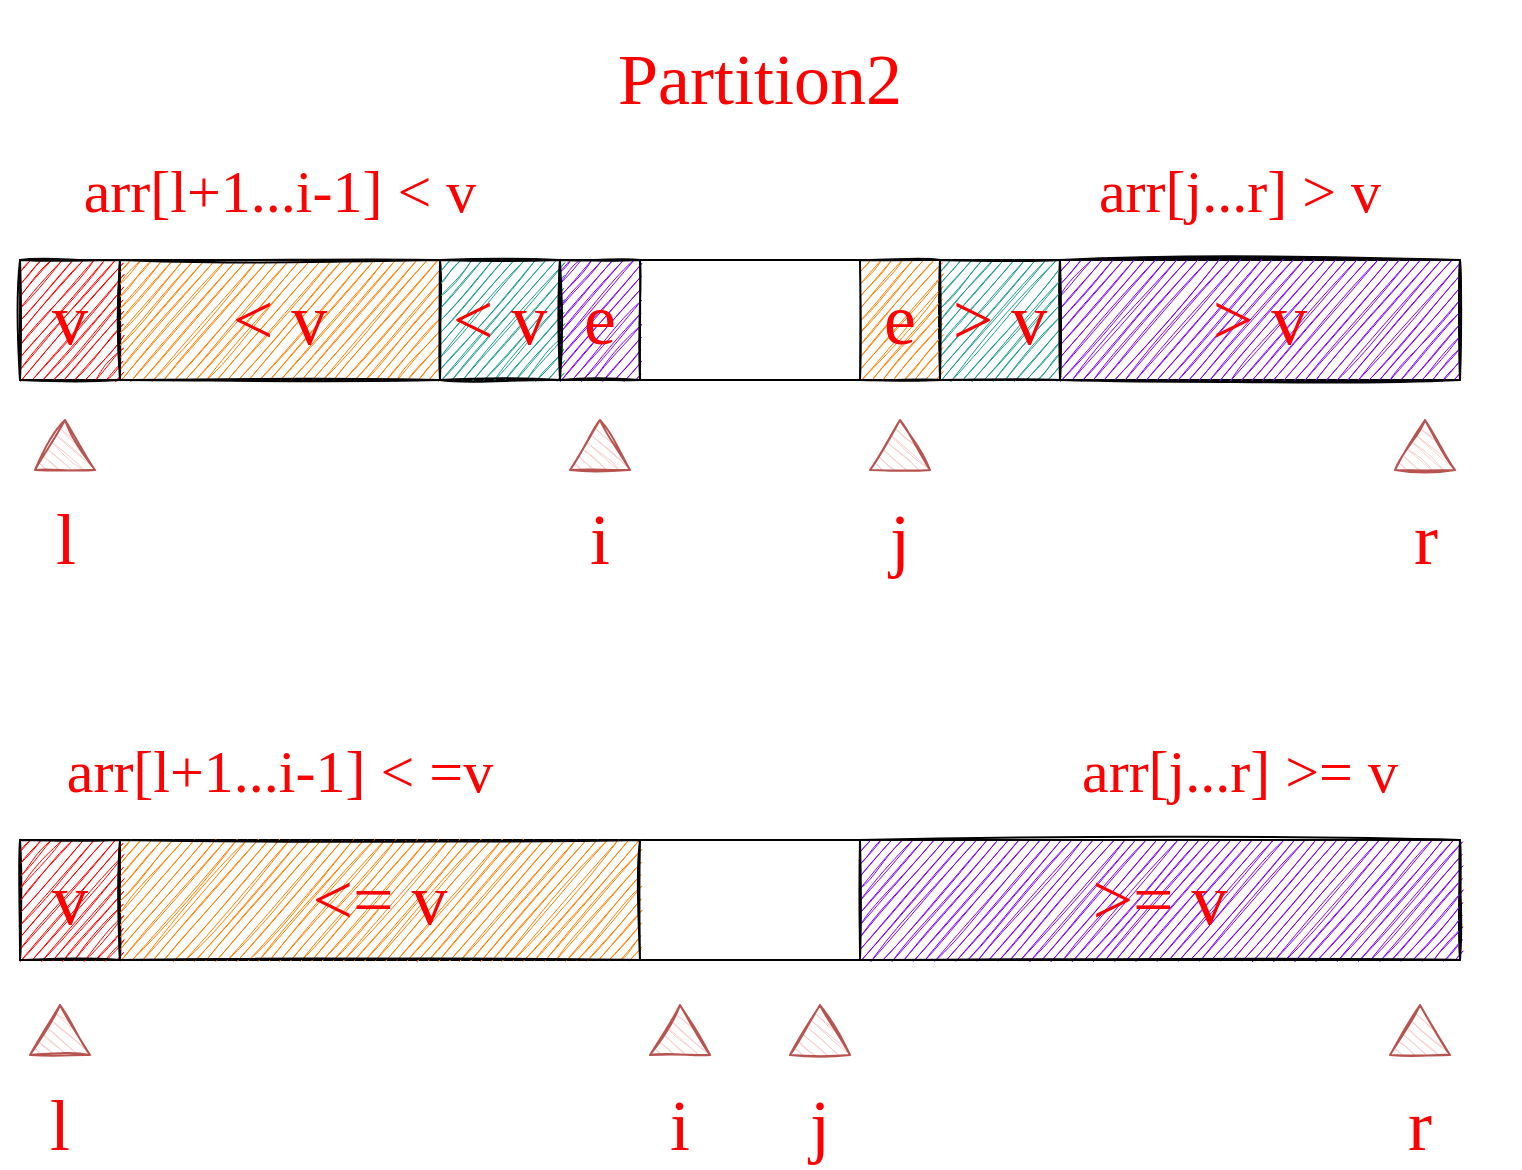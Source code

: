 <mxfile version="14.8.0" type="github">
  <diagram id="501Sf3aP--RDM6qiDaYh" name="Page-1">
    <mxGraphModel dx="1038" dy="547" grid="1" gridSize="10" guides="1" tooltips="1" connect="1" arrows="1" fold="1" page="1" pageScale="1" pageWidth="1169" pageHeight="827" math="0" shadow="0">
      <root>
        <mxCell id="0" />
        <mxCell id="1" parent="0" />
        <mxCell id="IUuoTyOH3FLaeKe2KzvL-1" value="" style="rounded=0;whiteSpace=wrap;html=1;sketch=1;" vertex="1" parent="1">
          <mxGeometry x="150" y="290" width="720" height="60" as="geometry" />
        </mxCell>
        <mxCell id="IUuoTyOH3FLaeKe2KzvL-2" value="Partition2" style="text;html=1;strokeColor=none;fillColor=none;align=center;verticalAlign=middle;whiteSpace=wrap;rounded=0;fontFamily=中国式手写风;fontSize=36;fontColor=#FF0000;sketch=1;" vertex="1" parent="1">
          <mxGeometry x="420" y="160" width="200" height="80" as="geometry" />
        </mxCell>
        <mxCell id="IUuoTyOH3FLaeKe2KzvL-3" value="v" style="rounded=0;whiteSpace=wrap;html=1;fontFamily=中国式手写风;fontSize=36;fontColor=#FF0000;fillColor=#FF0000;sketch=1;" vertex="1" parent="1">
          <mxGeometry x="150" y="290" width="50" height="60" as="geometry" />
        </mxCell>
        <mxCell id="IUuoTyOH3FLaeKe2KzvL-4" value="&amp;lt; v" style="rounded=0;whiteSpace=wrap;html=1;fontFamily=中国式手写风;fontSize=36;fontColor=#FF0000;fillColor=#FF8000;sketch=1;" vertex="1" parent="1">
          <mxGeometry x="200" y="290" width="160" height="60" as="geometry" />
        </mxCell>
        <mxCell id="IUuoTyOH3FLaeKe2KzvL-5" value="&amp;gt; v" style="rounded=0;whiteSpace=wrap;html=1;fontFamily=中国式手写风;fontSize=36;fontColor=#FF0000;fillColor=#7F00FF;sketch=1;" vertex="1" parent="1">
          <mxGeometry x="670" y="290" width="200" height="60" as="geometry" />
        </mxCell>
        <mxCell id="IUuoTyOH3FLaeKe2KzvL-6" value="arr[l+1...i-1] &amp;lt; v" style="text;html=1;strokeColor=none;fillColor=none;align=center;verticalAlign=middle;whiteSpace=wrap;rounded=0;fontFamily=中国式手写风;fontSize=30;fontColor=#FF0000;sketch=1;" vertex="1" parent="1">
          <mxGeometry x="140" y="220" width="280" height="70" as="geometry" />
        </mxCell>
        <mxCell id="IUuoTyOH3FLaeKe2KzvL-7" value="arr[j...r] &amp;gt; v" style="text;html=1;strokeColor=none;fillColor=none;align=center;verticalAlign=middle;whiteSpace=wrap;rounded=0;fontFamily=中国式手写风;fontSize=30;fontColor=#FF0000;sketch=1;" vertex="1" parent="1">
          <mxGeometry x="620" y="220" width="280" height="70" as="geometry" />
        </mxCell>
        <mxCell id="IUuoTyOH3FLaeKe2KzvL-8" value="&lt;font style=&quot;font-size: 36px&quot;&gt;&amp;lt; v&lt;/font&gt;" style="rounded=0;whiteSpace=wrap;html=1;fillColor=#199C8E;sketch=1;fontFamily=中国式手写风;fontSize=24;fontColor=#FF0000;" vertex="1" parent="1">
          <mxGeometry x="360" y="290" width="60" height="60" as="geometry" />
        </mxCell>
        <mxCell id="IUuoTyOH3FLaeKe2KzvL-9" value="&lt;font style=&quot;font-size: 36px&quot;&gt;&amp;gt; v&lt;/font&gt;" style="rounded=0;whiteSpace=wrap;html=1;fillColor=#199C8E;sketch=1;fontSize=24;fontFamily=中国式手写风;fontColor=#FF0000;" vertex="1" parent="1">
          <mxGeometry x="610" y="290" width="60" height="60" as="geometry" />
        </mxCell>
        <mxCell id="IUuoTyOH3FLaeKe2KzvL-10" value="" style="rounded=0;whiteSpace=wrap;html=1;sketch=1;" vertex="1" parent="1">
          <mxGeometry x="150" y="580" width="720" height="60" as="geometry" />
        </mxCell>
        <mxCell id="IUuoTyOH3FLaeKe2KzvL-11" value="v" style="rounded=0;whiteSpace=wrap;html=1;fontFamily=中国式手写风;fontSize=36;fontColor=#FF0000;fillColor=#FF0000;sketch=1;" vertex="1" parent="1">
          <mxGeometry x="150" y="580" width="50" height="60" as="geometry" />
        </mxCell>
        <mxCell id="IUuoTyOH3FLaeKe2KzvL-12" value="&amp;lt;= v" style="rounded=0;whiteSpace=wrap;html=1;fontFamily=中国式手写风;fontSize=36;fontColor=#FF0000;fillColor=#FF8000;sketch=1;" vertex="1" parent="1">
          <mxGeometry x="200" y="580" width="260" height="60" as="geometry" />
        </mxCell>
        <mxCell id="IUuoTyOH3FLaeKe2KzvL-13" value="&amp;gt;= v" style="rounded=0;whiteSpace=wrap;html=1;fontFamily=中国式手写风;fontSize=36;fontColor=#FF0000;fillColor=#7F00FF;sketch=1;" vertex="1" parent="1">
          <mxGeometry x="570" y="580" width="300" height="60" as="geometry" />
        </mxCell>
        <mxCell id="IUuoTyOH3FLaeKe2KzvL-14" value="arr[l+1...i-1] &amp;lt; =v" style="text;html=1;strokeColor=none;fillColor=none;align=center;verticalAlign=middle;whiteSpace=wrap;rounded=0;fontFamily=中国式手写风;fontSize=30;fontColor=#FF0000;sketch=1;" vertex="1" parent="1">
          <mxGeometry x="140" y="510" width="280" height="70" as="geometry" />
        </mxCell>
        <mxCell id="IUuoTyOH3FLaeKe2KzvL-15" value="arr[j...r] &amp;gt;= v" style="text;html=1;strokeColor=none;fillColor=none;align=center;verticalAlign=middle;whiteSpace=wrap;rounded=0;fontFamily=中国式手写风;fontSize=30;fontColor=#FF0000;sketch=1;" vertex="1" parent="1">
          <mxGeometry x="620" y="510" width="280" height="70" as="geometry" />
        </mxCell>
        <mxCell id="IUuoTyOH3FLaeKe2KzvL-18" value="&lt;font style=&quot;font-size: 36px&quot;&gt;e&lt;/font&gt;" style="rounded=0;whiteSpace=wrap;html=1;sketch=1;fontFamily=中国式手写风;fontSize=24;fontColor=#FF0000;fillColor=#7F00FF;" vertex="1" parent="1">
          <mxGeometry x="420" y="290" width="40" height="60" as="geometry" />
        </mxCell>
        <mxCell id="IUuoTyOH3FLaeKe2KzvL-19" value="e" style="rounded=0;whiteSpace=wrap;html=1;fontFamily=中国式手写风;fontSize=36;fontColor=#FF0000;fillColor=#FF8000;sketch=1;" vertex="1" parent="1">
          <mxGeometry x="570" y="290" width="40" height="60" as="geometry" />
        </mxCell>
        <mxCell id="IUuoTyOH3FLaeKe2KzvL-20" value="" style="triangle;whiteSpace=wrap;html=1;sketch=1;fontFamily=中国式手写风;fontSize=24;rotation=-90;fillColor=#f8cecc;strokeColor=#b85450;" vertex="1" parent="1">
          <mxGeometry x="427.5" y="367.5" width="25" height="30" as="geometry" />
        </mxCell>
        <mxCell id="IUuoTyOH3FLaeKe2KzvL-21" value="" style="triangle;whiteSpace=wrap;html=1;sketch=1;fontFamily=中国式手写风;fontSize=24;rotation=-90;fillColor=#f8cecc;strokeColor=#b85450;" vertex="1" parent="1">
          <mxGeometry x="577.5" y="367.5" width="25" height="30" as="geometry" />
        </mxCell>
        <mxCell id="IUuoTyOH3FLaeKe2KzvL-22" value="" style="triangle;whiteSpace=wrap;html=1;sketch=1;fontFamily=中国式手写风;fontSize=24;rotation=-90;fillColor=#f8cecc;strokeColor=#b85450;" vertex="1" parent="1">
          <mxGeometry x="160" y="367.5" width="25" height="30" as="geometry" />
        </mxCell>
        <mxCell id="IUuoTyOH3FLaeKe2KzvL-23" value="" style="triangle;whiteSpace=wrap;html=1;sketch=1;fontFamily=中国式手写风;fontSize=24;rotation=-90;fillColor=#f8cecc;strokeColor=#b85450;" vertex="1" parent="1">
          <mxGeometry x="840" y="367.5" width="25" height="30" as="geometry" />
        </mxCell>
        <mxCell id="IUuoTyOH3FLaeKe2KzvL-24" value="l" style="text;html=1;strokeColor=none;fillColor=none;align=center;verticalAlign=middle;whiteSpace=wrap;rounded=0;sketch=1;fontFamily=中国式手写风;fontSize=36;fontColor=#FF0000;" vertex="1" parent="1">
          <mxGeometry x="152.5" y="420" width="40" height="20" as="geometry" />
        </mxCell>
        <mxCell id="IUuoTyOH3FLaeKe2KzvL-25" value="i" style="text;html=1;strokeColor=none;fillColor=none;align=center;verticalAlign=middle;whiteSpace=wrap;rounded=0;sketch=1;fontFamily=中国式手写风;fontSize=36;fontColor=#FF0000;" vertex="1" parent="1">
          <mxGeometry x="420" y="420" width="40" height="20" as="geometry" />
        </mxCell>
        <mxCell id="IUuoTyOH3FLaeKe2KzvL-26" value="j" style="text;html=1;strokeColor=none;fillColor=none;align=center;verticalAlign=middle;whiteSpace=wrap;rounded=0;sketch=1;fontFamily=中国式手写风;fontSize=36;fontColor=#FF0000;" vertex="1" parent="1">
          <mxGeometry x="570" y="420" width="40" height="20" as="geometry" />
        </mxCell>
        <mxCell id="IUuoTyOH3FLaeKe2KzvL-27" value="r" style="text;html=1;strokeColor=none;fillColor=none;align=center;verticalAlign=middle;whiteSpace=wrap;rounded=0;sketch=1;fontFamily=中国式手写风;fontSize=36;fontColor=#FF0000;" vertex="1" parent="1">
          <mxGeometry x="832.5" y="420" width="40" height="20" as="geometry" />
        </mxCell>
        <mxCell id="IUuoTyOH3FLaeKe2KzvL-28" value="" style="triangle;whiteSpace=wrap;html=1;sketch=1;fontFamily=中国式手写风;fontSize=24;rotation=-90;fillColor=#f8cecc;strokeColor=#b85450;" vertex="1" parent="1">
          <mxGeometry x="467.5" y="660" width="25" height="30" as="geometry" />
        </mxCell>
        <mxCell id="IUuoTyOH3FLaeKe2KzvL-29" value="" style="triangle;whiteSpace=wrap;html=1;sketch=1;fontFamily=中国式手写风;fontSize=24;rotation=-90;fillColor=#f8cecc;strokeColor=#b85450;" vertex="1" parent="1">
          <mxGeometry x="537.5" y="660" width="25" height="30" as="geometry" />
        </mxCell>
        <mxCell id="IUuoTyOH3FLaeKe2KzvL-30" value="" style="triangle;whiteSpace=wrap;html=1;sketch=1;fontFamily=中国式手写风;fontSize=24;rotation=-90;fillColor=#f8cecc;strokeColor=#b85450;" vertex="1" parent="1">
          <mxGeometry x="157.5" y="660" width="25" height="30" as="geometry" />
        </mxCell>
        <mxCell id="IUuoTyOH3FLaeKe2KzvL-31" value="" style="triangle;whiteSpace=wrap;html=1;sketch=1;fontFamily=中国式手写风;fontSize=24;rotation=-90;fillColor=#f8cecc;strokeColor=#b85450;" vertex="1" parent="1">
          <mxGeometry x="837.5" y="660" width="25" height="30" as="geometry" />
        </mxCell>
        <mxCell id="IUuoTyOH3FLaeKe2KzvL-32" value="l" style="text;html=1;strokeColor=none;fillColor=none;align=center;verticalAlign=middle;whiteSpace=wrap;rounded=0;sketch=1;fontFamily=中国式手写风;fontSize=36;fontColor=#FF0000;" vertex="1" parent="1">
          <mxGeometry x="150" y="712.5" width="40" height="20" as="geometry" />
        </mxCell>
        <mxCell id="IUuoTyOH3FLaeKe2KzvL-33" value="i" style="text;html=1;strokeColor=none;fillColor=none;align=center;verticalAlign=middle;whiteSpace=wrap;rounded=0;sketch=1;fontFamily=中国式手写风;fontSize=36;fontColor=#FF0000;" vertex="1" parent="1">
          <mxGeometry x="460" y="712.5" width="40" height="20" as="geometry" />
        </mxCell>
        <mxCell id="IUuoTyOH3FLaeKe2KzvL-34" value="j" style="text;html=1;strokeColor=none;fillColor=none;align=center;verticalAlign=middle;whiteSpace=wrap;rounded=0;sketch=1;fontFamily=中国式手写风;fontSize=36;fontColor=#FF0000;" vertex="1" parent="1">
          <mxGeometry x="530" y="712.5" width="40" height="20" as="geometry" />
        </mxCell>
        <mxCell id="IUuoTyOH3FLaeKe2KzvL-35" value="r" style="text;html=1;strokeColor=none;fillColor=none;align=center;verticalAlign=middle;whiteSpace=wrap;rounded=0;sketch=1;fontFamily=中国式手写风;fontSize=36;fontColor=#FF0000;" vertex="1" parent="1">
          <mxGeometry x="830" y="712.5" width="40" height="20" as="geometry" />
        </mxCell>
      </root>
    </mxGraphModel>
  </diagram>
</mxfile>
